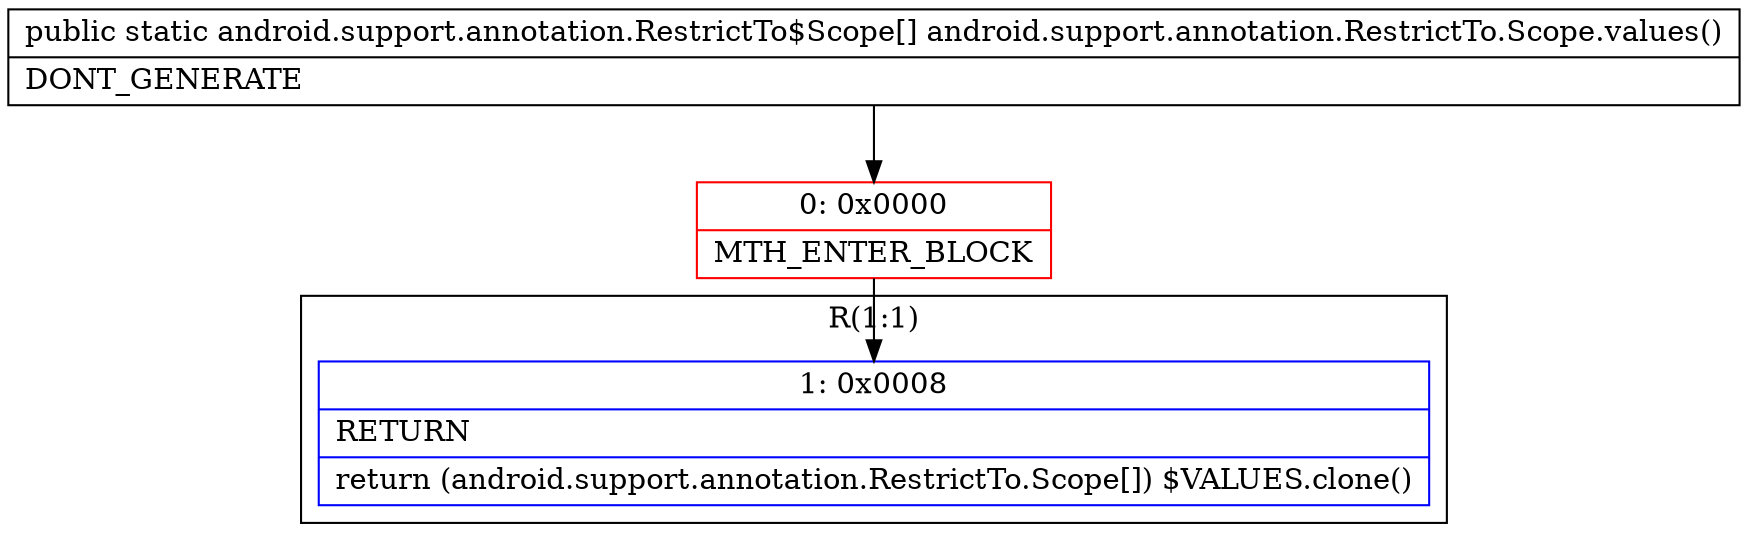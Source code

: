digraph "CFG forandroid.support.annotation.RestrictTo.Scope.values()[Landroid\/support\/annotation\/RestrictTo$Scope;" {
subgraph cluster_Region_601966783 {
label = "R(1:1)";
node [shape=record,color=blue];
Node_1 [shape=record,label="{1\:\ 0x0008|RETURN\l|return (android.support.annotation.RestrictTo.Scope[]) $VALUES.clone()\l}"];
}
Node_0 [shape=record,color=red,label="{0\:\ 0x0000|MTH_ENTER_BLOCK\l}"];
MethodNode[shape=record,label="{public static android.support.annotation.RestrictTo$Scope[] android.support.annotation.RestrictTo.Scope.values()  | DONT_GENERATE\l}"];
MethodNode -> Node_0;
Node_0 -> Node_1;
}

